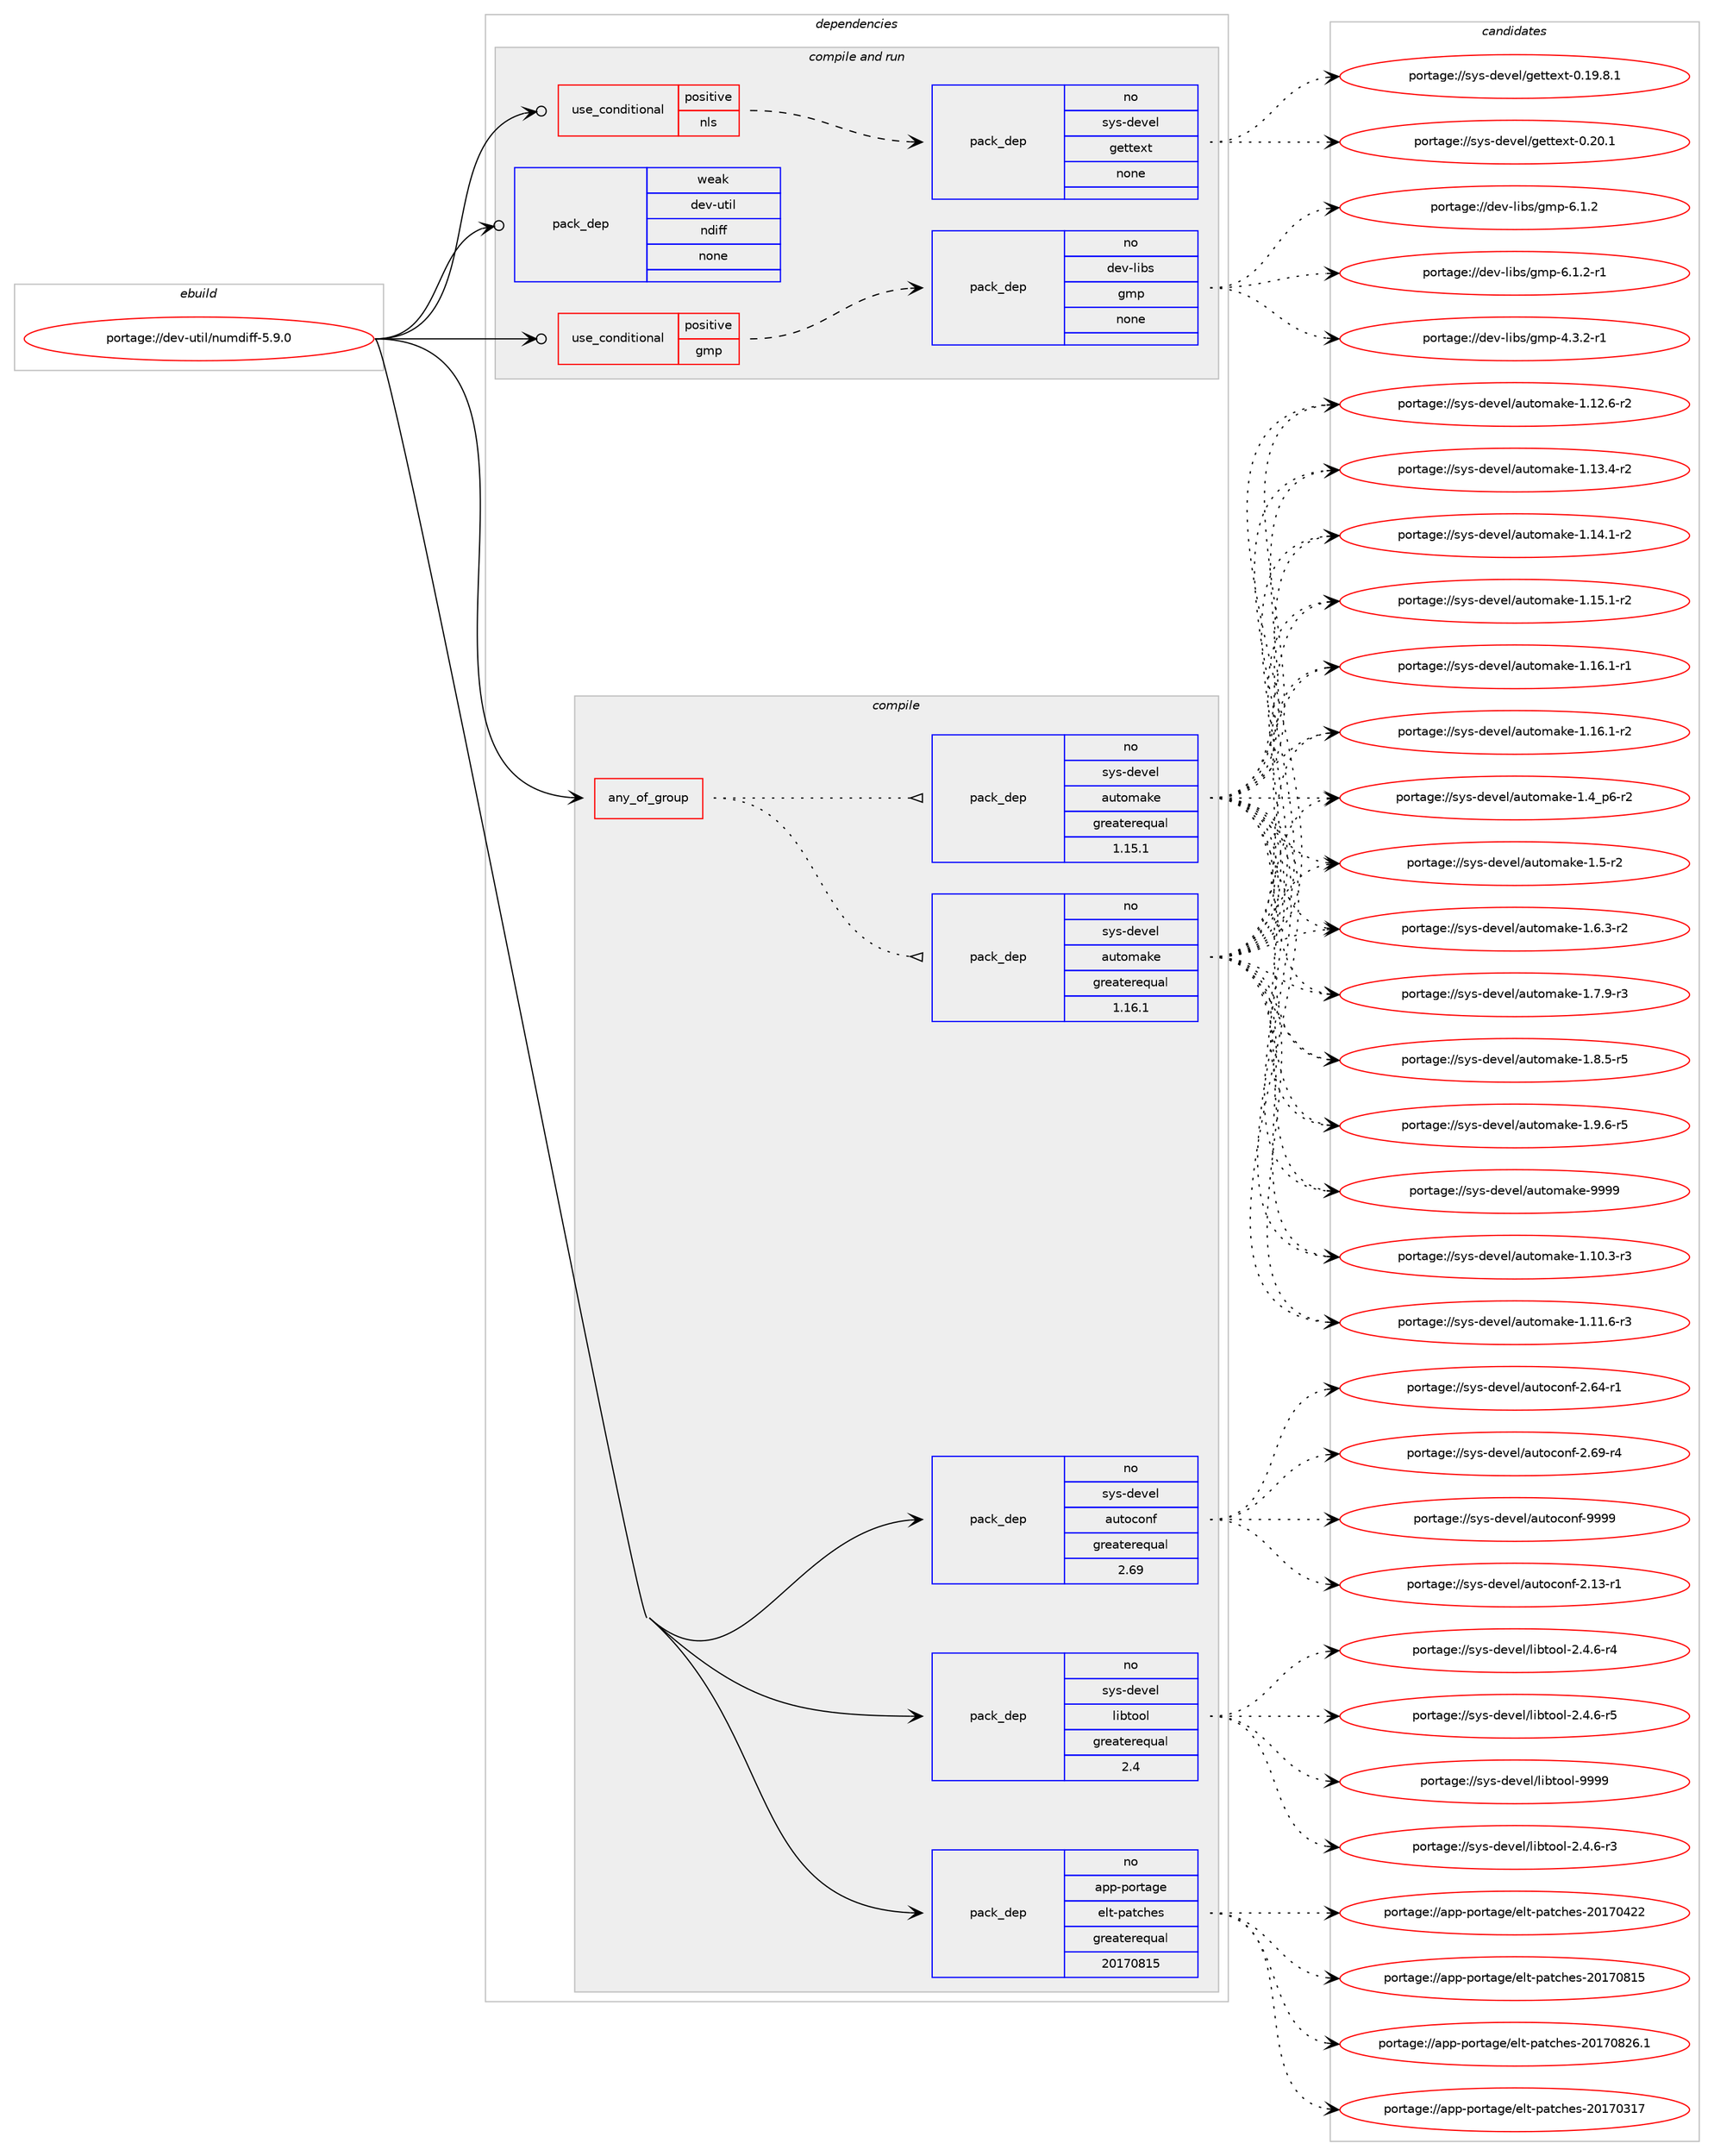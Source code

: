 digraph prolog {

# *************
# Graph options
# *************

newrank=true;
concentrate=true;
compound=true;
graph [rankdir=LR,fontname=Helvetica,fontsize=10,ranksep=1.5];#, ranksep=2.5, nodesep=0.2];
edge  [arrowhead=vee];
node  [fontname=Helvetica,fontsize=10];

# **********
# The ebuild
# **********

subgraph cluster_leftcol {
color=gray;
rank=same;
label=<<i>ebuild</i>>;
id [label="portage://dev-util/numdiff-5.9.0", color=red, width=4, href="../dev-util/numdiff-5.9.0.svg"];
}

# ****************
# The dependencies
# ****************

subgraph cluster_midcol {
color=gray;
label=<<i>dependencies</i>>;
subgraph cluster_compile {
fillcolor="#eeeeee";
style=filled;
label=<<i>compile</i>>;
subgraph any3615 {
dependency264061 [label=<<TABLE BORDER="0" CELLBORDER="1" CELLSPACING="0" CELLPADDING="4"><TR><TD CELLPADDING="10">any_of_group</TD></TR></TABLE>>, shape=none, color=red];subgraph pack188853 {
dependency264062 [label=<<TABLE BORDER="0" CELLBORDER="1" CELLSPACING="0" CELLPADDING="4" WIDTH="220"><TR><TD ROWSPAN="6" CELLPADDING="30">pack_dep</TD></TR><TR><TD WIDTH="110">no</TD></TR><TR><TD>sys-devel</TD></TR><TR><TD>automake</TD></TR><TR><TD>greaterequal</TD></TR><TR><TD>1.16.1</TD></TR></TABLE>>, shape=none, color=blue];
}
dependency264061:e -> dependency264062:w [weight=20,style="dotted",arrowhead="oinv"];
subgraph pack188854 {
dependency264063 [label=<<TABLE BORDER="0" CELLBORDER="1" CELLSPACING="0" CELLPADDING="4" WIDTH="220"><TR><TD ROWSPAN="6" CELLPADDING="30">pack_dep</TD></TR><TR><TD WIDTH="110">no</TD></TR><TR><TD>sys-devel</TD></TR><TR><TD>automake</TD></TR><TR><TD>greaterequal</TD></TR><TR><TD>1.15.1</TD></TR></TABLE>>, shape=none, color=blue];
}
dependency264061:e -> dependency264063:w [weight=20,style="dotted",arrowhead="oinv"];
}
id:e -> dependency264061:w [weight=20,style="solid",arrowhead="vee"];
subgraph pack188855 {
dependency264064 [label=<<TABLE BORDER="0" CELLBORDER="1" CELLSPACING="0" CELLPADDING="4" WIDTH="220"><TR><TD ROWSPAN="6" CELLPADDING="30">pack_dep</TD></TR><TR><TD WIDTH="110">no</TD></TR><TR><TD>app-portage</TD></TR><TR><TD>elt-patches</TD></TR><TR><TD>greaterequal</TD></TR><TR><TD>20170815</TD></TR></TABLE>>, shape=none, color=blue];
}
id:e -> dependency264064:w [weight=20,style="solid",arrowhead="vee"];
subgraph pack188856 {
dependency264065 [label=<<TABLE BORDER="0" CELLBORDER="1" CELLSPACING="0" CELLPADDING="4" WIDTH="220"><TR><TD ROWSPAN="6" CELLPADDING="30">pack_dep</TD></TR><TR><TD WIDTH="110">no</TD></TR><TR><TD>sys-devel</TD></TR><TR><TD>autoconf</TD></TR><TR><TD>greaterequal</TD></TR><TR><TD>2.69</TD></TR></TABLE>>, shape=none, color=blue];
}
id:e -> dependency264065:w [weight=20,style="solid",arrowhead="vee"];
subgraph pack188857 {
dependency264066 [label=<<TABLE BORDER="0" CELLBORDER="1" CELLSPACING="0" CELLPADDING="4" WIDTH="220"><TR><TD ROWSPAN="6" CELLPADDING="30">pack_dep</TD></TR><TR><TD WIDTH="110">no</TD></TR><TR><TD>sys-devel</TD></TR><TR><TD>libtool</TD></TR><TR><TD>greaterequal</TD></TR><TR><TD>2.4</TD></TR></TABLE>>, shape=none, color=blue];
}
id:e -> dependency264066:w [weight=20,style="solid",arrowhead="vee"];
}
subgraph cluster_compileandrun {
fillcolor="#eeeeee";
style=filled;
label=<<i>compile and run</i>>;
subgraph cond71519 {
dependency264067 [label=<<TABLE BORDER="0" CELLBORDER="1" CELLSPACING="0" CELLPADDING="4"><TR><TD ROWSPAN="3" CELLPADDING="10">use_conditional</TD></TR><TR><TD>positive</TD></TR><TR><TD>gmp</TD></TR></TABLE>>, shape=none, color=red];
subgraph pack188858 {
dependency264068 [label=<<TABLE BORDER="0" CELLBORDER="1" CELLSPACING="0" CELLPADDING="4" WIDTH="220"><TR><TD ROWSPAN="6" CELLPADDING="30">pack_dep</TD></TR><TR><TD WIDTH="110">no</TD></TR><TR><TD>dev-libs</TD></TR><TR><TD>gmp</TD></TR><TR><TD>none</TD></TR><TR><TD></TD></TR></TABLE>>, shape=none, color=blue];
}
dependency264067:e -> dependency264068:w [weight=20,style="dashed",arrowhead="vee"];
}
id:e -> dependency264067:w [weight=20,style="solid",arrowhead="odotvee"];
subgraph cond71520 {
dependency264069 [label=<<TABLE BORDER="0" CELLBORDER="1" CELLSPACING="0" CELLPADDING="4"><TR><TD ROWSPAN="3" CELLPADDING="10">use_conditional</TD></TR><TR><TD>positive</TD></TR><TR><TD>nls</TD></TR></TABLE>>, shape=none, color=red];
subgraph pack188859 {
dependency264070 [label=<<TABLE BORDER="0" CELLBORDER="1" CELLSPACING="0" CELLPADDING="4" WIDTH="220"><TR><TD ROWSPAN="6" CELLPADDING="30">pack_dep</TD></TR><TR><TD WIDTH="110">no</TD></TR><TR><TD>sys-devel</TD></TR><TR><TD>gettext</TD></TR><TR><TD>none</TD></TR><TR><TD></TD></TR></TABLE>>, shape=none, color=blue];
}
dependency264069:e -> dependency264070:w [weight=20,style="dashed",arrowhead="vee"];
}
id:e -> dependency264069:w [weight=20,style="solid",arrowhead="odotvee"];
subgraph pack188860 {
dependency264071 [label=<<TABLE BORDER="0" CELLBORDER="1" CELLSPACING="0" CELLPADDING="4" WIDTH="220"><TR><TD ROWSPAN="6" CELLPADDING="30">pack_dep</TD></TR><TR><TD WIDTH="110">weak</TD></TR><TR><TD>dev-util</TD></TR><TR><TD>ndiff</TD></TR><TR><TD>none</TD></TR><TR><TD></TD></TR></TABLE>>, shape=none, color=blue];
}
id:e -> dependency264071:w [weight=20,style="solid",arrowhead="odotvee"];
}
subgraph cluster_run {
fillcolor="#eeeeee";
style=filled;
label=<<i>run</i>>;
}
}

# **************
# The candidates
# **************

subgraph cluster_choices {
rank=same;
color=gray;
label=<<i>candidates</i>>;

subgraph choice188853 {
color=black;
nodesep=1;
choiceportage11512111545100101118101108479711711611110997107101454946494846514511451 [label="portage://sys-devel/automake-1.10.3-r3", color=red, width=4,href="../sys-devel/automake-1.10.3-r3.svg"];
choiceportage11512111545100101118101108479711711611110997107101454946494946544511451 [label="portage://sys-devel/automake-1.11.6-r3", color=red, width=4,href="../sys-devel/automake-1.11.6-r3.svg"];
choiceportage11512111545100101118101108479711711611110997107101454946495046544511450 [label="portage://sys-devel/automake-1.12.6-r2", color=red, width=4,href="../sys-devel/automake-1.12.6-r2.svg"];
choiceportage11512111545100101118101108479711711611110997107101454946495146524511450 [label="portage://sys-devel/automake-1.13.4-r2", color=red, width=4,href="../sys-devel/automake-1.13.4-r2.svg"];
choiceportage11512111545100101118101108479711711611110997107101454946495246494511450 [label="portage://sys-devel/automake-1.14.1-r2", color=red, width=4,href="../sys-devel/automake-1.14.1-r2.svg"];
choiceportage11512111545100101118101108479711711611110997107101454946495346494511450 [label="portage://sys-devel/automake-1.15.1-r2", color=red, width=4,href="../sys-devel/automake-1.15.1-r2.svg"];
choiceportage11512111545100101118101108479711711611110997107101454946495446494511449 [label="portage://sys-devel/automake-1.16.1-r1", color=red, width=4,href="../sys-devel/automake-1.16.1-r1.svg"];
choiceportage11512111545100101118101108479711711611110997107101454946495446494511450 [label="portage://sys-devel/automake-1.16.1-r2", color=red, width=4,href="../sys-devel/automake-1.16.1-r2.svg"];
choiceportage115121115451001011181011084797117116111109971071014549465295112544511450 [label="portage://sys-devel/automake-1.4_p6-r2", color=red, width=4,href="../sys-devel/automake-1.4_p6-r2.svg"];
choiceportage11512111545100101118101108479711711611110997107101454946534511450 [label="portage://sys-devel/automake-1.5-r2", color=red, width=4,href="../sys-devel/automake-1.5-r2.svg"];
choiceportage115121115451001011181011084797117116111109971071014549465446514511450 [label="portage://sys-devel/automake-1.6.3-r2", color=red, width=4,href="../sys-devel/automake-1.6.3-r2.svg"];
choiceportage115121115451001011181011084797117116111109971071014549465546574511451 [label="portage://sys-devel/automake-1.7.9-r3", color=red, width=4,href="../sys-devel/automake-1.7.9-r3.svg"];
choiceportage115121115451001011181011084797117116111109971071014549465646534511453 [label="portage://sys-devel/automake-1.8.5-r5", color=red, width=4,href="../sys-devel/automake-1.8.5-r5.svg"];
choiceportage115121115451001011181011084797117116111109971071014549465746544511453 [label="portage://sys-devel/automake-1.9.6-r5", color=red, width=4,href="../sys-devel/automake-1.9.6-r5.svg"];
choiceportage115121115451001011181011084797117116111109971071014557575757 [label="portage://sys-devel/automake-9999", color=red, width=4,href="../sys-devel/automake-9999.svg"];
dependency264062:e -> choiceportage11512111545100101118101108479711711611110997107101454946494846514511451:w [style=dotted,weight="100"];
dependency264062:e -> choiceportage11512111545100101118101108479711711611110997107101454946494946544511451:w [style=dotted,weight="100"];
dependency264062:e -> choiceportage11512111545100101118101108479711711611110997107101454946495046544511450:w [style=dotted,weight="100"];
dependency264062:e -> choiceportage11512111545100101118101108479711711611110997107101454946495146524511450:w [style=dotted,weight="100"];
dependency264062:e -> choiceportage11512111545100101118101108479711711611110997107101454946495246494511450:w [style=dotted,weight="100"];
dependency264062:e -> choiceportage11512111545100101118101108479711711611110997107101454946495346494511450:w [style=dotted,weight="100"];
dependency264062:e -> choiceportage11512111545100101118101108479711711611110997107101454946495446494511449:w [style=dotted,weight="100"];
dependency264062:e -> choiceportage11512111545100101118101108479711711611110997107101454946495446494511450:w [style=dotted,weight="100"];
dependency264062:e -> choiceportage115121115451001011181011084797117116111109971071014549465295112544511450:w [style=dotted,weight="100"];
dependency264062:e -> choiceportage11512111545100101118101108479711711611110997107101454946534511450:w [style=dotted,weight="100"];
dependency264062:e -> choiceportage115121115451001011181011084797117116111109971071014549465446514511450:w [style=dotted,weight="100"];
dependency264062:e -> choiceportage115121115451001011181011084797117116111109971071014549465546574511451:w [style=dotted,weight="100"];
dependency264062:e -> choiceportage115121115451001011181011084797117116111109971071014549465646534511453:w [style=dotted,weight="100"];
dependency264062:e -> choiceportage115121115451001011181011084797117116111109971071014549465746544511453:w [style=dotted,weight="100"];
dependency264062:e -> choiceportage115121115451001011181011084797117116111109971071014557575757:w [style=dotted,weight="100"];
}
subgraph choice188854 {
color=black;
nodesep=1;
choiceportage11512111545100101118101108479711711611110997107101454946494846514511451 [label="portage://sys-devel/automake-1.10.3-r3", color=red, width=4,href="../sys-devel/automake-1.10.3-r3.svg"];
choiceportage11512111545100101118101108479711711611110997107101454946494946544511451 [label="portage://sys-devel/automake-1.11.6-r3", color=red, width=4,href="../sys-devel/automake-1.11.6-r3.svg"];
choiceportage11512111545100101118101108479711711611110997107101454946495046544511450 [label="portage://sys-devel/automake-1.12.6-r2", color=red, width=4,href="../sys-devel/automake-1.12.6-r2.svg"];
choiceportage11512111545100101118101108479711711611110997107101454946495146524511450 [label="portage://sys-devel/automake-1.13.4-r2", color=red, width=4,href="../sys-devel/automake-1.13.4-r2.svg"];
choiceportage11512111545100101118101108479711711611110997107101454946495246494511450 [label="portage://sys-devel/automake-1.14.1-r2", color=red, width=4,href="../sys-devel/automake-1.14.1-r2.svg"];
choiceportage11512111545100101118101108479711711611110997107101454946495346494511450 [label="portage://sys-devel/automake-1.15.1-r2", color=red, width=4,href="../sys-devel/automake-1.15.1-r2.svg"];
choiceportage11512111545100101118101108479711711611110997107101454946495446494511449 [label="portage://sys-devel/automake-1.16.1-r1", color=red, width=4,href="../sys-devel/automake-1.16.1-r1.svg"];
choiceportage11512111545100101118101108479711711611110997107101454946495446494511450 [label="portage://sys-devel/automake-1.16.1-r2", color=red, width=4,href="../sys-devel/automake-1.16.1-r2.svg"];
choiceportage115121115451001011181011084797117116111109971071014549465295112544511450 [label="portage://sys-devel/automake-1.4_p6-r2", color=red, width=4,href="../sys-devel/automake-1.4_p6-r2.svg"];
choiceportage11512111545100101118101108479711711611110997107101454946534511450 [label="portage://sys-devel/automake-1.5-r2", color=red, width=4,href="../sys-devel/automake-1.5-r2.svg"];
choiceportage115121115451001011181011084797117116111109971071014549465446514511450 [label="portage://sys-devel/automake-1.6.3-r2", color=red, width=4,href="../sys-devel/automake-1.6.3-r2.svg"];
choiceportage115121115451001011181011084797117116111109971071014549465546574511451 [label="portage://sys-devel/automake-1.7.9-r3", color=red, width=4,href="../sys-devel/automake-1.7.9-r3.svg"];
choiceportage115121115451001011181011084797117116111109971071014549465646534511453 [label="portage://sys-devel/automake-1.8.5-r5", color=red, width=4,href="../sys-devel/automake-1.8.5-r5.svg"];
choiceportage115121115451001011181011084797117116111109971071014549465746544511453 [label="portage://sys-devel/automake-1.9.6-r5", color=red, width=4,href="../sys-devel/automake-1.9.6-r5.svg"];
choiceportage115121115451001011181011084797117116111109971071014557575757 [label="portage://sys-devel/automake-9999", color=red, width=4,href="../sys-devel/automake-9999.svg"];
dependency264063:e -> choiceportage11512111545100101118101108479711711611110997107101454946494846514511451:w [style=dotted,weight="100"];
dependency264063:e -> choiceportage11512111545100101118101108479711711611110997107101454946494946544511451:w [style=dotted,weight="100"];
dependency264063:e -> choiceportage11512111545100101118101108479711711611110997107101454946495046544511450:w [style=dotted,weight="100"];
dependency264063:e -> choiceportage11512111545100101118101108479711711611110997107101454946495146524511450:w [style=dotted,weight="100"];
dependency264063:e -> choiceportage11512111545100101118101108479711711611110997107101454946495246494511450:w [style=dotted,weight="100"];
dependency264063:e -> choiceportage11512111545100101118101108479711711611110997107101454946495346494511450:w [style=dotted,weight="100"];
dependency264063:e -> choiceportage11512111545100101118101108479711711611110997107101454946495446494511449:w [style=dotted,weight="100"];
dependency264063:e -> choiceportage11512111545100101118101108479711711611110997107101454946495446494511450:w [style=dotted,weight="100"];
dependency264063:e -> choiceportage115121115451001011181011084797117116111109971071014549465295112544511450:w [style=dotted,weight="100"];
dependency264063:e -> choiceportage11512111545100101118101108479711711611110997107101454946534511450:w [style=dotted,weight="100"];
dependency264063:e -> choiceportage115121115451001011181011084797117116111109971071014549465446514511450:w [style=dotted,weight="100"];
dependency264063:e -> choiceportage115121115451001011181011084797117116111109971071014549465546574511451:w [style=dotted,weight="100"];
dependency264063:e -> choiceportage115121115451001011181011084797117116111109971071014549465646534511453:w [style=dotted,weight="100"];
dependency264063:e -> choiceportage115121115451001011181011084797117116111109971071014549465746544511453:w [style=dotted,weight="100"];
dependency264063:e -> choiceportage115121115451001011181011084797117116111109971071014557575757:w [style=dotted,weight="100"];
}
subgraph choice188855 {
color=black;
nodesep=1;
choiceportage97112112451121111141169710310147101108116451129711699104101115455048495548514955 [label="portage://app-portage/elt-patches-20170317", color=red, width=4,href="../app-portage/elt-patches-20170317.svg"];
choiceportage97112112451121111141169710310147101108116451129711699104101115455048495548525050 [label="portage://app-portage/elt-patches-20170422", color=red, width=4,href="../app-portage/elt-patches-20170422.svg"];
choiceportage97112112451121111141169710310147101108116451129711699104101115455048495548564953 [label="portage://app-portage/elt-patches-20170815", color=red, width=4,href="../app-portage/elt-patches-20170815.svg"];
choiceportage971121124511211111411697103101471011081164511297116991041011154550484955485650544649 [label="portage://app-portage/elt-patches-20170826.1", color=red, width=4,href="../app-portage/elt-patches-20170826.1.svg"];
dependency264064:e -> choiceportage97112112451121111141169710310147101108116451129711699104101115455048495548514955:w [style=dotted,weight="100"];
dependency264064:e -> choiceportage97112112451121111141169710310147101108116451129711699104101115455048495548525050:w [style=dotted,weight="100"];
dependency264064:e -> choiceportage97112112451121111141169710310147101108116451129711699104101115455048495548564953:w [style=dotted,weight="100"];
dependency264064:e -> choiceportage971121124511211111411697103101471011081164511297116991041011154550484955485650544649:w [style=dotted,weight="100"];
}
subgraph choice188856 {
color=black;
nodesep=1;
choiceportage1151211154510010111810110847971171161119911111010245504649514511449 [label="portage://sys-devel/autoconf-2.13-r1", color=red, width=4,href="../sys-devel/autoconf-2.13-r1.svg"];
choiceportage1151211154510010111810110847971171161119911111010245504654524511449 [label="portage://sys-devel/autoconf-2.64-r1", color=red, width=4,href="../sys-devel/autoconf-2.64-r1.svg"];
choiceportage1151211154510010111810110847971171161119911111010245504654574511452 [label="portage://sys-devel/autoconf-2.69-r4", color=red, width=4,href="../sys-devel/autoconf-2.69-r4.svg"];
choiceportage115121115451001011181011084797117116111991111101024557575757 [label="portage://sys-devel/autoconf-9999", color=red, width=4,href="../sys-devel/autoconf-9999.svg"];
dependency264065:e -> choiceportage1151211154510010111810110847971171161119911111010245504649514511449:w [style=dotted,weight="100"];
dependency264065:e -> choiceportage1151211154510010111810110847971171161119911111010245504654524511449:w [style=dotted,weight="100"];
dependency264065:e -> choiceportage1151211154510010111810110847971171161119911111010245504654574511452:w [style=dotted,weight="100"];
dependency264065:e -> choiceportage115121115451001011181011084797117116111991111101024557575757:w [style=dotted,weight="100"];
}
subgraph choice188857 {
color=black;
nodesep=1;
choiceportage1151211154510010111810110847108105981161111111084550465246544511451 [label="portage://sys-devel/libtool-2.4.6-r3", color=red, width=4,href="../sys-devel/libtool-2.4.6-r3.svg"];
choiceportage1151211154510010111810110847108105981161111111084550465246544511452 [label="portage://sys-devel/libtool-2.4.6-r4", color=red, width=4,href="../sys-devel/libtool-2.4.6-r4.svg"];
choiceportage1151211154510010111810110847108105981161111111084550465246544511453 [label="portage://sys-devel/libtool-2.4.6-r5", color=red, width=4,href="../sys-devel/libtool-2.4.6-r5.svg"];
choiceportage1151211154510010111810110847108105981161111111084557575757 [label="portage://sys-devel/libtool-9999", color=red, width=4,href="../sys-devel/libtool-9999.svg"];
dependency264066:e -> choiceportage1151211154510010111810110847108105981161111111084550465246544511451:w [style=dotted,weight="100"];
dependency264066:e -> choiceportage1151211154510010111810110847108105981161111111084550465246544511452:w [style=dotted,weight="100"];
dependency264066:e -> choiceportage1151211154510010111810110847108105981161111111084550465246544511453:w [style=dotted,weight="100"];
dependency264066:e -> choiceportage1151211154510010111810110847108105981161111111084557575757:w [style=dotted,weight="100"];
}
subgraph choice188858 {
color=black;
nodesep=1;
choiceportage1001011184510810598115471031091124552465146504511449 [label="portage://dev-libs/gmp-4.3.2-r1", color=red, width=4,href="../dev-libs/gmp-4.3.2-r1.svg"];
choiceportage100101118451081059811547103109112455446494650 [label="portage://dev-libs/gmp-6.1.2", color=red, width=4,href="../dev-libs/gmp-6.1.2.svg"];
choiceportage1001011184510810598115471031091124554464946504511449 [label="portage://dev-libs/gmp-6.1.2-r1", color=red, width=4,href="../dev-libs/gmp-6.1.2-r1.svg"];
dependency264068:e -> choiceportage1001011184510810598115471031091124552465146504511449:w [style=dotted,weight="100"];
dependency264068:e -> choiceportage100101118451081059811547103109112455446494650:w [style=dotted,weight="100"];
dependency264068:e -> choiceportage1001011184510810598115471031091124554464946504511449:w [style=dotted,weight="100"];
}
subgraph choice188859 {
color=black;
nodesep=1;
choiceportage1151211154510010111810110847103101116116101120116454846495746564649 [label="portage://sys-devel/gettext-0.19.8.1", color=red, width=4,href="../sys-devel/gettext-0.19.8.1.svg"];
choiceportage115121115451001011181011084710310111611610112011645484650484649 [label="portage://sys-devel/gettext-0.20.1", color=red, width=4,href="../sys-devel/gettext-0.20.1.svg"];
dependency264070:e -> choiceportage1151211154510010111810110847103101116116101120116454846495746564649:w [style=dotted,weight="100"];
dependency264070:e -> choiceportage115121115451001011181011084710310111611610112011645484650484649:w [style=dotted,weight="100"];
}
subgraph choice188860 {
color=black;
nodesep=1;
}
}

}
